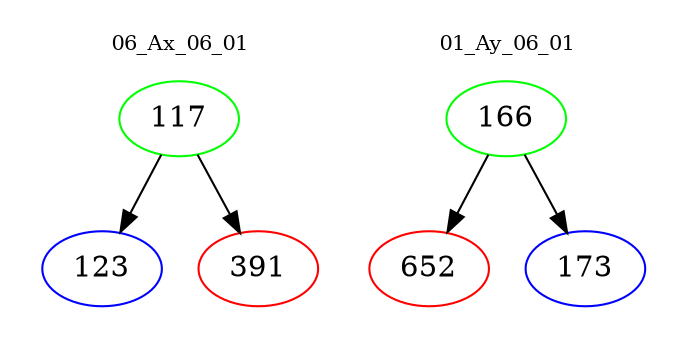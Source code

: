 digraph{
subgraph cluster_0 {
color = white
label = "06_Ax_06_01";
fontsize=10;
T0_117 [label="117", color="green"]
T0_117 -> T0_123 [color="black"]
T0_123 [label="123", color="blue"]
T0_117 -> T0_391 [color="black"]
T0_391 [label="391", color="red"]
}
subgraph cluster_1 {
color = white
label = "01_Ay_06_01";
fontsize=10;
T1_166 [label="166", color="green"]
T1_166 -> T1_652 [color="black"]
T1_652 [label="652", color="red"]
T1_166 -> T1_173 [color="black"]
T1_173 [label="173", color="blue"]
}
}
